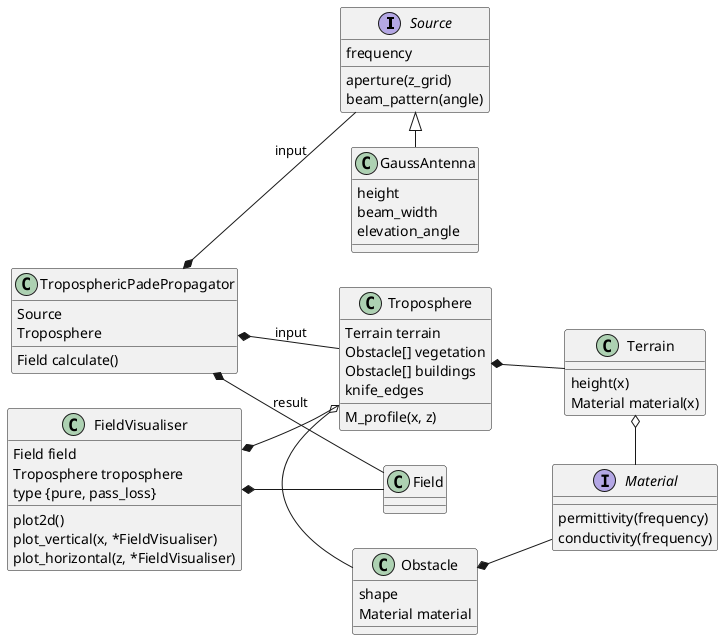 @startuml
left to right direction

Source <|- GaussAntenna

interface Material {
permittivity(frequency)
conductivity(frequency)
}

interface Source {
frequency
aperture(z_grid)
beam_pattern(angle)
}

class GaussAntenna {
height
beam_width
elevation_angle
}

class Troposphere {
M_profile(x, z)
Terrain terrain
Obstacle[] vegetation
Obstacle[] buildings
knife_edges
}

Troposphere *-- Terrain
Troposphere o- Obstacle

class Terrain {
height(x)
Material material(x)
}

class Obstacle {
shape
Material material
}

Obstacle *-- Material
Terrain o- Material

class Field {

}

class FieldVisualiser {
Field field
Troposphere troposphere
type {pure, pass_loss}
plot2d()
plot_vertical(x, *FieldVisualiser)
plot_horizontal(z, *FieldVisualiser)
}

class TroposphericPadePropagator {
Source
Troposphere
Field calculate()
}

TroposphericPadePropagator *-- Source : input
TroposphericPadePropagator *-- Troposphere : input
TroposphericPadePropagator *-- Field : result

FieldVisualiser *-- Field
FieldVisualiser *-- Troposphere


@enduml